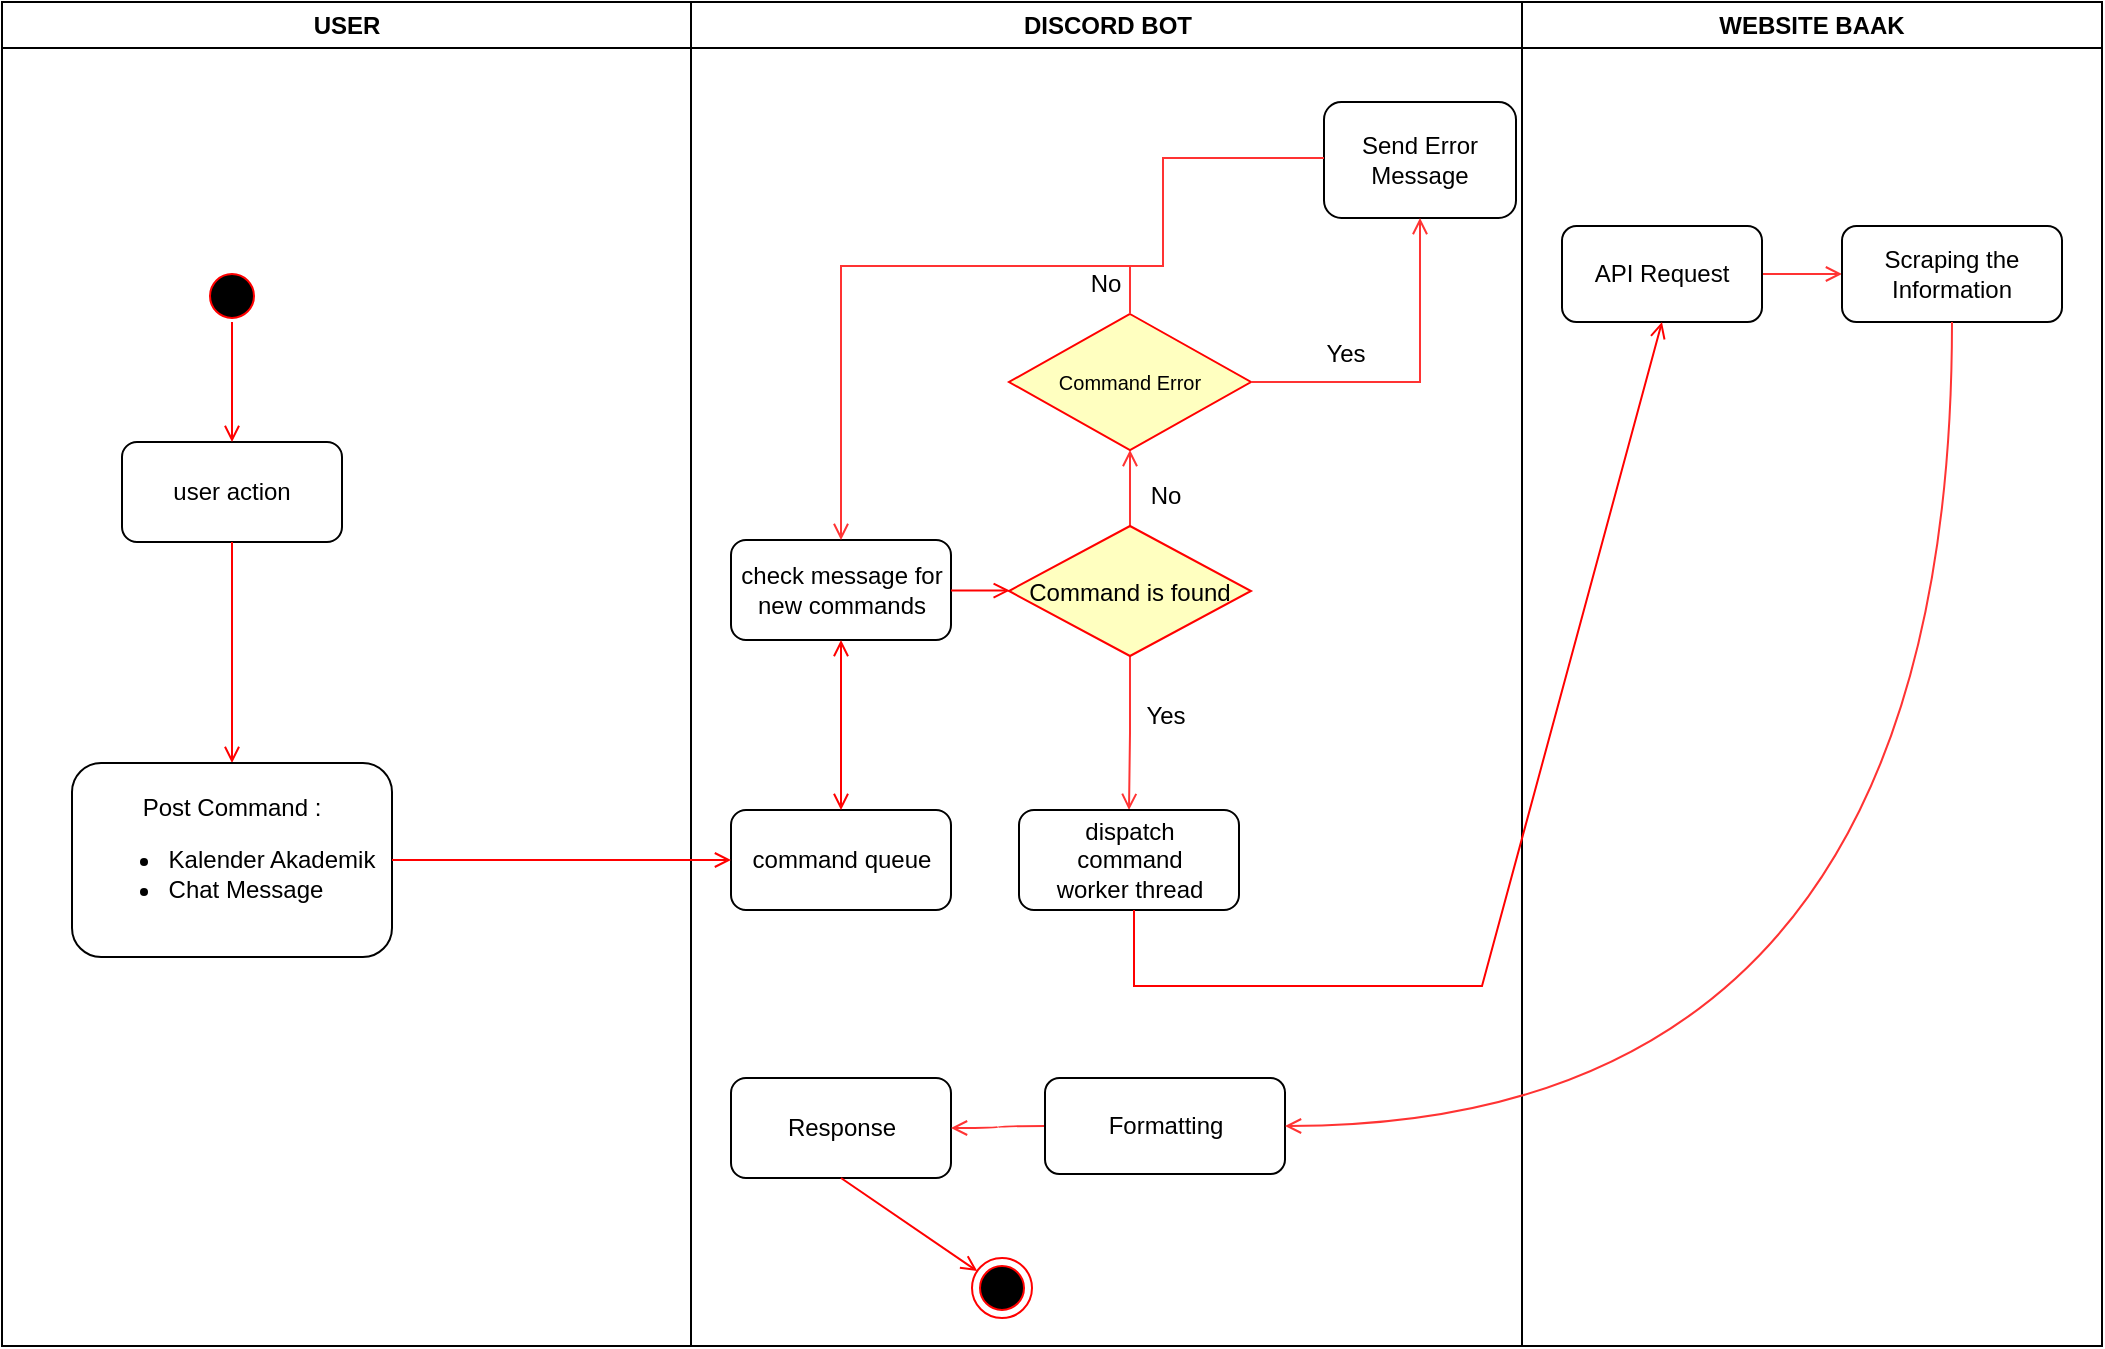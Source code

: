 <mxfile version="20.5.1" type="github"><diagram name="Page-1" id="e7e014a7-5840-1c2e-5031-d8a46d1fe8dd"><mxGraphModel dx="716" dy="403" grid="1" gridSize="10" guides="1" tooltips="1" connect="1" arrows="1" fold="1" page="1" pageScale="1" pageWidth="1169" pageHeight="826" background="none" math="0" shadow="0"><root><mxCell id="0"/><mxCell id="1" parent="0"/><mxCell id="2" value="USER" style="swimlane;whiteSpace=wrap" parent="1" vertex="1"><mxGeometry x="100" y="128" width="344.5" height="672" as="geometry"/></mxCell><mxCell id="5" value="" style="ellipse;shape=startState;fillColor=#000000;strokeColor=#ff0000;" parent="2" vertex="1"><mxGeometry x="100" y="132" width="30" height="30" as="geometry"/></mxCell><mxCell id="8" value="user action" style="rounded=1;whiteSpace=wrap;html=1;" parent="2" vertex="1"><mxGeometry x="60" y="220" width="110" height="50" as="geometry"/></mxCell><mxCell id="9" value="" style="endArrow=open;strokeColor=#FF0000;endFill=1;rounded=0" parent="2" target="8" edge="1"><mxGeometry relative="1" as="geometry"><mxPoint x="115" y="160" as="sourcePoint"/></mxGeometry></mxCell><mxCell id="11" value="" style="endArrow=open;strokeColor=#FF0000;endFill=1;rounded=0;entryX=0.5;entryY=0;entryDx=0;entryDy=0;" parent="2" source="8" target="D4_bZYPueLDATteAEwUE-41" edge="1"><mxGeometry relative="1" as="geometry"><mxPoint x="115" y="325" as="targetPoint"/></mxGeometry></mxCell><mxCell id="D4_bZYPueLDATteAEwUE-41" value="Post Command :&lt;br&gt;&lt;ul&gt;&lt;li style=&quot;text-align: justify;&quot;&gt;Kalender Akademik&lt;/li&gt;&lt;li style=&quot;text-align: justify;&quot;&gt;Chat Message&lt;/li&gt;&lt;/ul&gt;" style="rounded=1;whiteSpace=wrap;html=1;" parent="2" vertex="1"><mxGeometry x="35" y="380.5" width="160" height="97" as="geometry"/></mxCell><mxCell id="3" value="DISCORD BOT" style="swimlane;whiteSpace=wrap" parent="1" vertex="1"><mxGeometry x="444.5" y="128" width="415.5" height="672" as="geometry"/></mxCell><mxCell id="16" value="check message for &lt;br&gt;new commands" style="rounded=1;whiteSpace=wrap;html=1;glass=0;shadow=0;sketch=0;" parent="3" vertex="1"><mxGeometry x="20" y="269" width="110" height="50" as="geometry"/></mxCell><mxCell id="18" value="command queue" style="rounded=1;whiteSpace=wrap;html=1;" parent="3" vertex="1"><mxGeometry x="20" y="404" width="110" height="50" as="geometry"/></mxCell><mxCell id="19" value="" style="endArrow=open;strokeColor=#FF0000;endFill=1;rounded=0;startArrow=open;startFill=0;" parent="3" source="16" target="18" edge="1"><mxGeometry relative="1" as="geometry"/></mxCell><mxCell id="EUIIUWRr6nZzCH7hx4i6-45" value="" style="edgeStyle=orthogonalEdgeStyle;rounded=0;orthogonalLoop=1;jettySize=auto;html=1;strokeColor=#FF3333;endArrow=open;endFill=0;" parent="3" source="21" target="30" edge="1"><mxGeometry relative="1" as="geometry"/></mxCell><mxCell id="EUIIUWRr6nZzCH7hx4i6-68" value="" style="edgeStyle=orthogonalEdgeStyle;rounded=0;orthogonalLoop=1;jettySize=auto;html=1;strokeColor=#FF3333;endArrow=open;endFill=0;" parent="3" source="21" target="EUIIUWRr6nZzCH7hx4i6-50" edge="1"><mxGeometry relative="1" as="geometry"/></mxCell><mxCell id="21" value="Command is found" style="rhombus;fillColor=#ffffc0;strokeColor=#ff0000;fontSize=12;" parent="3" vertex="1"><mxGeometry x="159" y="262" width="121" height="65" as="geometry"/></mxCell><mxCell id="24" value="" style="endArrow=open;strokeColor=#FF0000;endFill=1;rounded=0" parent="3" source="16" target="21" edge="1"><mxGeometry relative="1" as="geometry"/></mxCell><mxCell id="30" value="dispatch&#10;command&#10;worker thread" style="rounded=1;whiteSpace=wrap;html=1;" parent="3" vertex="1"><mxGeometry x="164" y="404" width="110" height="50" as="geometry"/></mxCell><mxCell id="41" value="" style="edgeStyle=elbowEdgeStyle;elbow=horizontal;strokeColor=#FF0000;endArrow=none;endFill=0;rounded=0;" parent="3" edge="1"><mxGeometry width="100" height="100" relative="1" as="geometry"><mxPoint x="221.5" y="454" as="sourcePoint"/><mxPoint x="275.5" y="492" as="targetPoint"/><Array as="points"><mxPoint x="221.5" y="513"/></Array></mxGeometry></mxCell><mxCell id="33" value="Response" style="rounded=1;whiteSpace=wrap;html=1;" parent="3" vertex="1"><mxGeometry x="20" y="538" width="110" height="50" as="geometry"/></mxCell><mxCell id="38" value="" style="ellipse;shape=endState;fillColor=#000000;strokeColor=#ff0000" parent="3" vertex="1"><mxGeometry x="140.5" y="628" width="30" height="30" as="geometry"/></mxCell><mxCell id="39" value="" style="endArrow=open;strokeColor=#FF0000;endFill=1;rounded=0;exitX=0.5;exitY=1;exitDx=0;exitDy=0;" parent="3" source="33" target="38" edge="1"><mxGeometry relative="1" as="geometry"/></mxCell><mxCell id="SreQ2rXRPatbkiagibJu-47" value="" style="edgeStyle=orthogonalEdgeStyle;curved=1;rounded=0;orthogonalLoop=1;jettySize=auto;html=1;endArrow=open;endFill=0;strokeColor=#FF3333;" parent="3" source="SreQ2rXRPatbkiagibJu-45" target="33" edge="1"><mxGeometry relative="1" as="geometry"/></mxCell><mxCell id="SreQ2rXRPatbkiagibJu-45" value="Formatting" style="rounded=1;whiteSpace=wrap;html=1;" parent="3" vertex="1"><mxGeometry x="177" y="538" width="120" height="48" as="geometry"/></mxCell><mxCell id="EUIIUWRr6nZzCH7hx4i6-41" value="Send Error Message" style="rounded=1;whiteSpace=wrap;html=1;" parent="3" vertex="1"><mxGeometry x="316.5" y="50" width="96" height="58" as="geometry"/></mxCell><mxCell id="EUIIUWRr6nZzCH7hx4i6-47" value="Yes" style="text;html=1;strokeColor=none;fillColor=none;align=center;verticalAlign=middle;whiteSpace=wrap;rounded=0;" parent="3" vertex="1"><mxGeometry x="207" y="342" width="60" height="30" as="geometry"/></mxCell><mxCell id="EUIIUWRr6nZzCH7hx4i6-50" value="Command Error" style="rhombus;fillColor=#ffffc0;strokeColor=#ff0000;fontSize=10;" parent="3" vertex="1"><mxGeometry x="159" y="156" width="121" height="68" as="geometry"/></mxCell><mxCell id="EUIIUWRr6nZzCH7hx4i6-63" style="edgeStyle=orthogonalEdgeStyle;rounded=0;orthogonalLoop=1;jettySize=auto;html=1;strokeColor=#FF3333;entryX=0.5;entryY=1;entryDx=0;entryDy=0;exitX=1;exitY=0.5;exitDx=0;exitDy=0;endArrow=open;endFill=0;" parent="3" source="EUIIUWRr6nZzCH7hx4i6-50" target="EUIIUWRr6nZzCH7hx4i6-41" edge="1"><mxGeometry relative="1" as="geometry"><mxPoint x="365.5" y="182" as="targetPoint"/></mxGeometry></mxCell><mxCell id="EUIIUWRr6nZzCH7hx4i6-70" style="edgeStyle=orthogonalEdgeStyle;rounded=0;orthogonalLoop=1;jettySize=auto;html=1;strokeColor=#FF3333;entryX=1;entryY=0.5;entryDx=0;entryDy=0;endArrow=none;endFill=0;" parent="3" source="EUIIUWRr6nZzCH7hx4i6-41" edge="1"><mxGeometry relative="1" as="geometry"><mxPoint x="130" y="132" as="targetPoint"/><Array as="points"><mxPoint x="236" y="78"/><mxPoint x="236" y="132"/></Array></mxGeometry></mxCell><mxCell id="EUIIUWRr6nZzCH7hx4i6-69" style="edgeStyle=orthogonalEdgeStyle;rounded=0;orthogonalLoop=1;jettySize=auto;html=1;strokeColor=#FF3333;entryX=0.5;entryY=0;entryDx=0;entryDy=0;endArrow=open;endFill=0;" parent="3" source="EUIIUWRr6nZzCH7hx4i6-50" target="16" edge="1"><mxGeometry relative="1" as="geometry"><mxPoint x="130" y="132" as="targetPoint"/><Array as="points"><mxPoint x="220" y="132"/><mxPoint x="75" y="132"/></Array></mxGeometry></mxCell><mxCell id="EUIIUWRr6nZzCH7hx4i6-72" value="No" style="text;html=1;strokeColor=none;fillColor=none;align=center;verticalAlign=middle;whiteSpace=wrap;rounded=0;shadow=0;glass=0;sketch=0;" parent="3" vertex="1"><mxGeometry x="207" y="232" width="60" height="30" as="geometry"/></mxCell><mxCell id="EUIIUWRr6nZzCH7hx4i6-73" value="Yes" style="text;html=1;strokeColor=none;fillColor=none;align=center;verticalAlign=middle;whiteSpace=wrap;rounded=0;" parent="3" vertex="1"><mxGeometry x="297" y="162" width="60" height="28" as="geometry"/></mxCell><mxCell id="EUIIUWRr6nZzCH7hx4i6-74" value="No" style="text;html=1;strokeColor=none;fillColor=none;align=center;verticalAlign=middle;whiteSpace=wrap;rounded=0;shadow=0;glass=0;sketch=0;" parent="3" vertex="1"><mxGeometry x="177" y="126" width="60" height="30" as="geometry"/></mxCell><mxCell id="4" value="WEBSITE BAAK" style="swimlane;whiteSpace=wrap" parent="1" vertex="1"><mxGeometry x="860" y="128" width="290" height="672" as="geometry"/></mxCell><mxCell id="SreQ2rXRPatbkiagibJu-44" value="" style="edgeStyle=orthogonalEdgeStyle;rounded=0;orthogonalLoop=1;jettySize=auto;html=1;fillColor=#f8cecc;strokeColor=#FF3333;endArrow=open;endFill=0;" parent="4" source="SreQ2rXRPatbkiagibJu-42" target="SreQ2rXRPatbkiagibJu-43" edge="1"><mxGeometry relative="1" as="geometry"/></mxCell><mxCell id="SreQ2rXRPatbkiagibJu-42" value="API Request" style="rounded=1;whiteSpace=wrap;html=1;" parent="4" vertex="1"><mxGeometry x="20" y="112" width="100" height="48" as="geometry"/></mxCell><mxCell id="SreQ2rXRPatbkiagibJu-43" value="Scraping the Information" style="rounded=1;whiteSpace=wrap;html=1;" parent="4" vertex="1"><mxGeometry x="160" y="112" width="110" height="48" as="geometry"/></mxCell><mxCell id="37" value="" style="edgeStyle=none;strokeColor=#FF0000;endArrow=open;endFill=1;rounded=0;entryX=0.5;entryY=1;entryDx=0;entryDy=0;" parent="1" target="SreQ2rXRPatbkiagibJu-42" edge="1"><mxGeometry width="100" height="100" relative="1" as="geometry"><mxPoint x="720" y="620" as="sourcePoint"/><mxPoint x="840" y="584" as="targetPoint"/><Array as="points"><mxPoint x="780" y="620"/><mxPoint x="840" y="620"/></Array></mxGeometry></mxCell><mxCell id="SreQ2rXRPatbkiagibJu-46" style="rounded=0;orthogonalLoop=1;jettySize=auto;html=1;entryX=1;entryY=0.5;entryDx=0;entryDy=0;endArrow=open;endFill=0;strokeColor=#FF3333;exitX=0.5;exitY=1;exitDx=0;exitDy=0;edgeStyle=orthogonalEdgeStyle;curved=1;" parent="1" source="SreQ2rXRPatbkiagibJu-43" target="SreQ2rXRPatbkiagibJu-45" edge="1"><mxGeometry relative="1" as="geometry"><mxPoint x="990" y="290" as="sourcePoint"/></mxGeometry></mxCell><mxCell id="20" value="" style="endArrow=open;strokeColor=#FF0000;endFill=1;rounded=0;exitX=1;exitY=0.5;exitDx=0;exitDy=0;entryX=0;entryY=0.5;entryDx=0;entryDy=0;" parent="1" source="D4_bZYPueLDATteAEwUE-41" target="18" edge="1"><mxGeometry relative="1" as="geometry"><mxPoint x="300" y="546.79" as="sourcePoint"/><mxPoint x="460" y="558" as="targetPoint"/></mxGeometry></mxCell></root></mxGraphModel></diagram></mxfile>